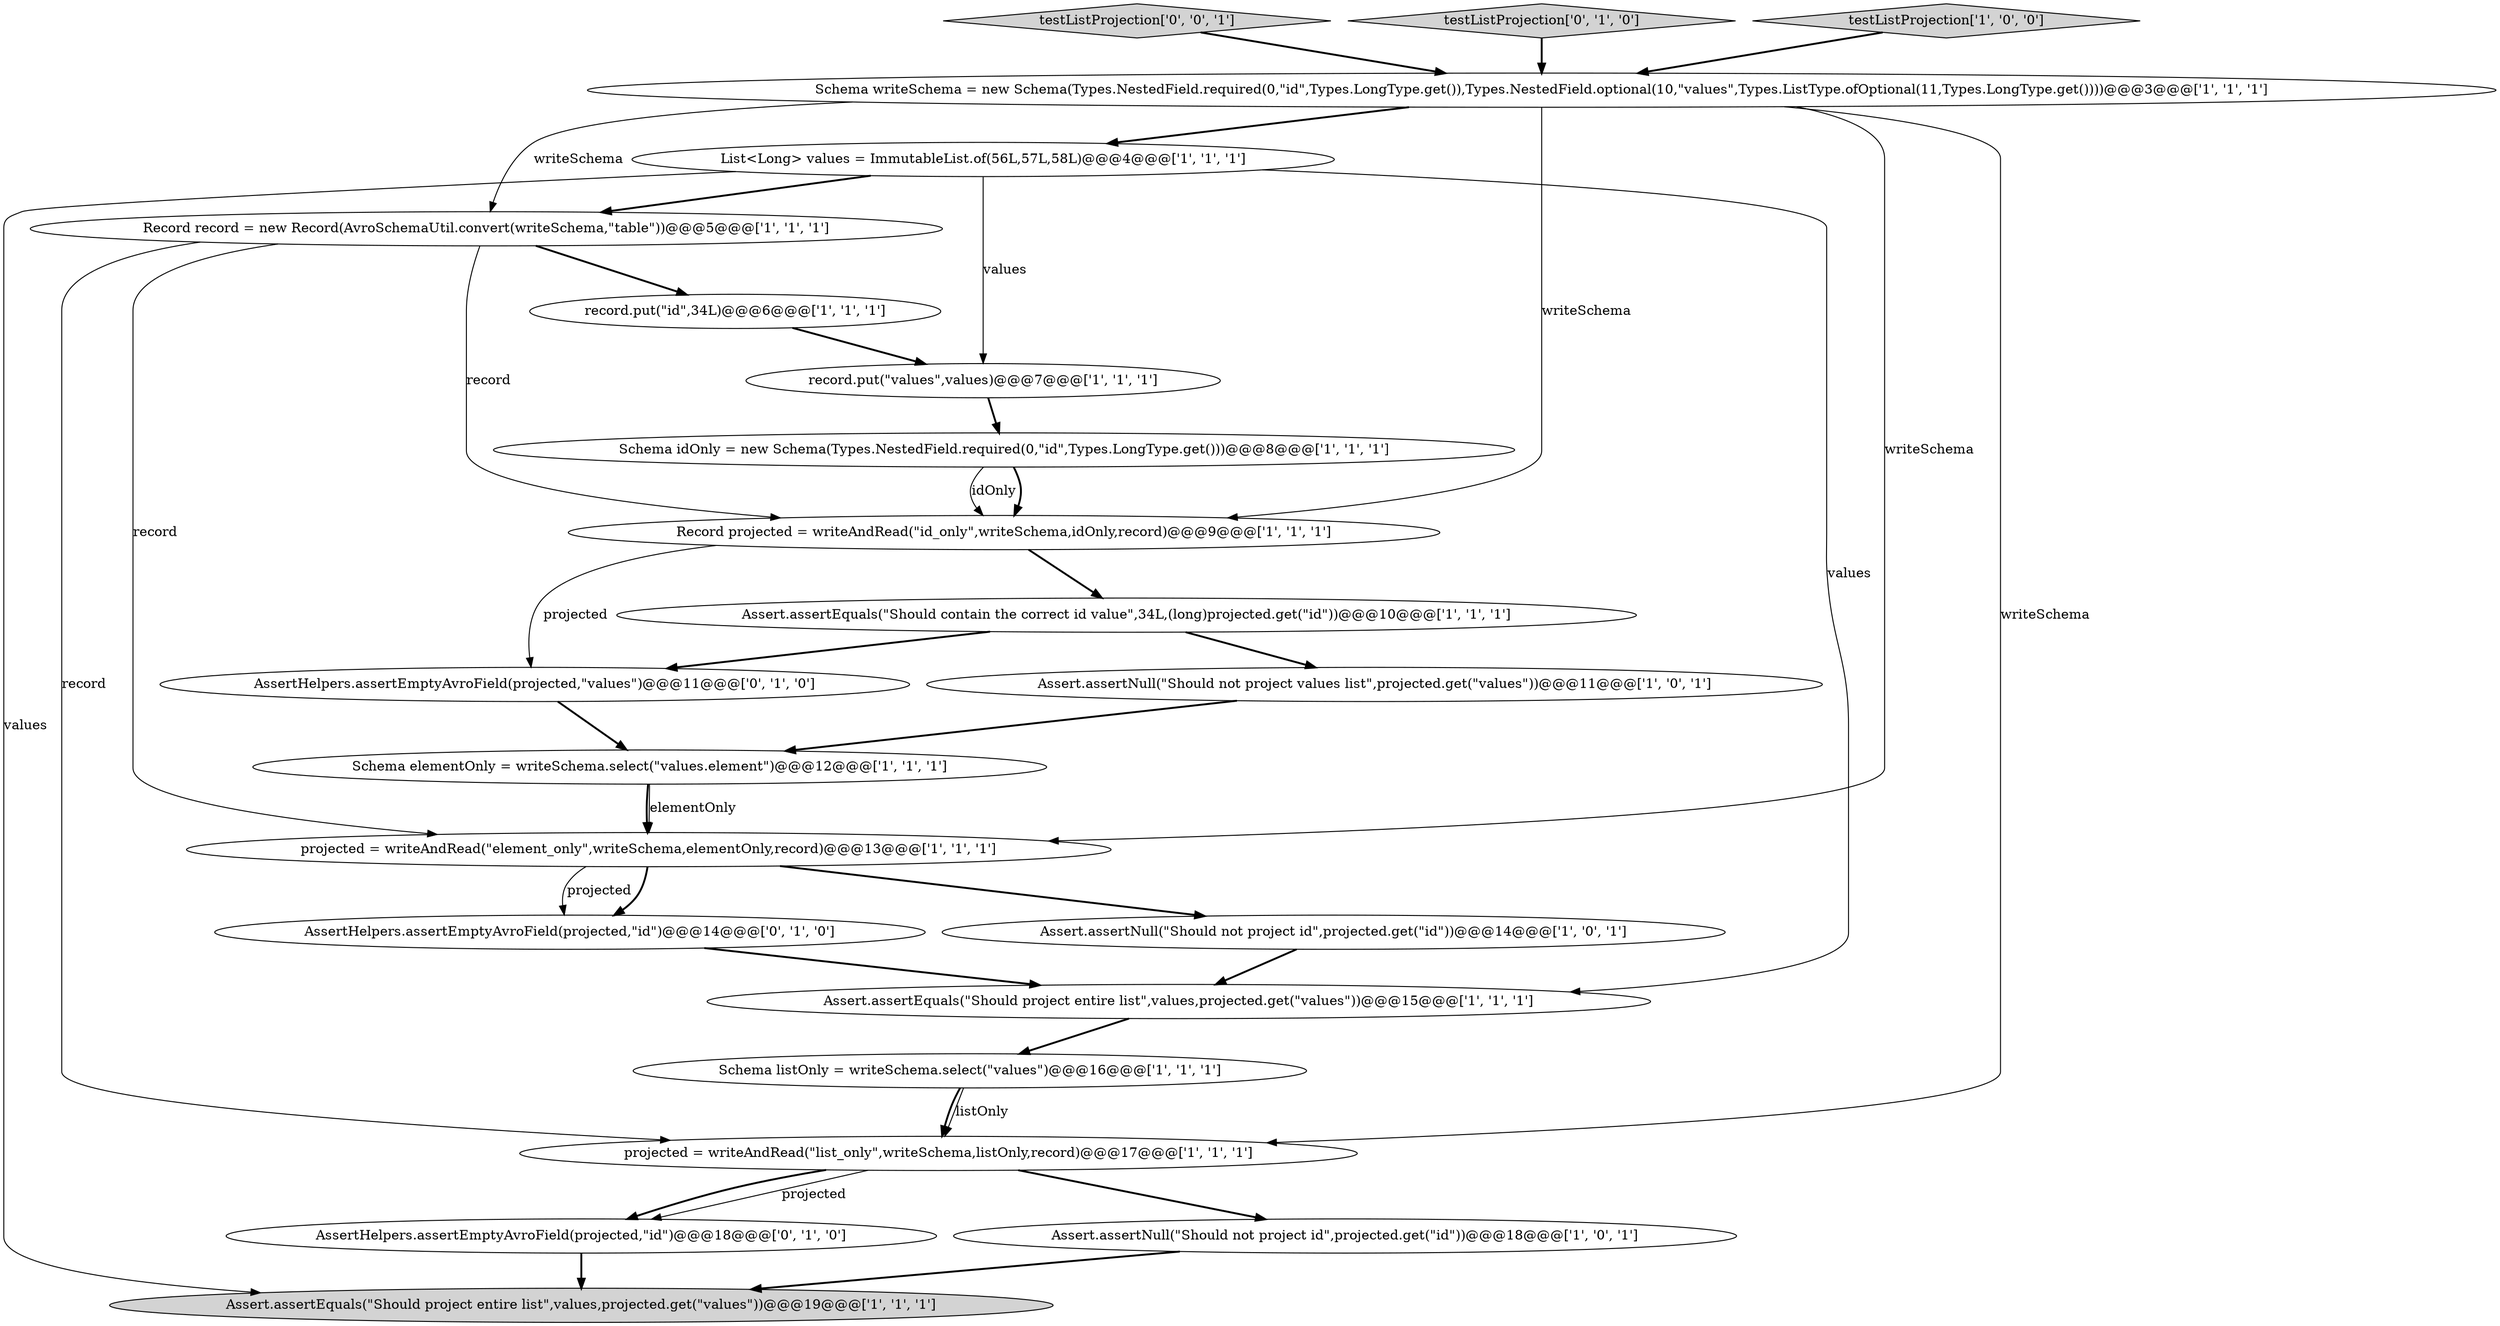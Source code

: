 digraph {
10 [style = filled, label = "Assert.assertEquals(\"Should project entire list\",values,projected.get(\"values\"))@@@19@@@['1', '1', '1']", fillcolor = lightgray, shape = ellipse image = "AAA0AAABBB1BBB"];
17 [style = filled, label = "Schema writeSchema = new Schema(Types.NestedField.required(0,\"id\",Types.LongType.get()),Types.NestedField.optional(10,\"values\",Types.ListType.ofOptional(11,Types.LongType.get())))@@@3@@@['1', '1', '1']", fillcolor = white, shape = ellipse image = "AAA0AAABBB1BBB"];
1 [style = filled, label = "Schema elementOnly = writeSchema.select(\"values.element\")@@@12@@@['1', '1', '1']", fillcolor = white, shape = ellipse image = "AAA0AAABBB1BBB"];
13 [style = filled, label = "record.put(\"id\",34L)@@@6@@@['1', '1', '1']", fillcolor = white, shape = ellipse image = "AAA0AAABBB1BBB"];
20 [style = filled, label = "AssertHelpers.assertEmptyAvroField(projected,\"values\")@@@11@@@['0', '1', '0']", fillcolor = white, shape = ellipse image = "AAA0AAABBB2BBB"];
12 [style = filled, label = "List<Long> values = ImmutableList.of(56L,57L,58L)@@@4@@@['1', '1', '1']", fillcolor = white, shape = ellipse image = "AAA0AAABBB1BBB"];
3 [style = filled, label = "Assert.assertNull(\"Should not project values list\",projected.get(\"values\"))@@@11@@@['1', '0', '1']", fillcolor = white, shape = ellipse image = "AAA0AAABBB1BBB"];
22 [style = filled, label = "testListProjection['0', '0', '1']", fillcolor = lightgray, shape = diamond image = "AAA0AAABBB3BBB"];
0 [style = filled, label = "Record projected = writeAndRead(\"id_only\",writeSchema,idOnly,record)@@@9@@@['1', '1', '1']", fillcolor = white, shape = ellipse image = "AAA0AAABBB1BBB"];
18 [style = filled, label = "testListProjection['0', '1', '0']", fillcolor = lightgray, shape = diamond image = "AAA0AAABBB2BBB"];
9 [style = filled, label = "Assert.assertNull(\"Should not project id\",projected.get(\"id\"))@@@14@@@['1', '0', '1']", fillcolor = white, shape = ellipse image = "AAA0AAABBB1BBB"];
14 [style = filled, label = "Assert.assertNull(\"Should not project id\",projected.get(\"id\"))@@@18@@@['1', '0', '1']", fillcolor = white, shape = ellipse image = "AAA0AAABBB1BBB"];
11 [style = filled, label = "projected = writeAndRead(\"list_only\",writeSchema,listOnly,record)@@@17@@@['1', '1', '1']", fillcolor = white, shape = ellipse image = "AAA0AAABBB1BBB"];
4 [style = filled, label = "Assert.assertEquals(\"Should project entire list\",values,projected.get(\"values\"))@@@15@@@['1', '1', '1']", fillcolor = white, shape = ellipse image = "AAA0AAABBB1BBB"];
5 [style = filled, label = "record.put(\"values\",values)@@@7@@@['1', '1', '1']", fillcolor = white, shape = ellipse image = "AAA0AAABBB1BBB"];
6 [style = filled, label = "Record record = new Record(AvroSchemaUtil.convert(writeSchema,\"table\"))@@@5@@@['1', '1', '1']", fillcolor = white, shape = ellipse image = "AAA0AAABBB1BBB"];
2 [style = filled, label = "testListProjection['1', '0', '0']", fillcolor = lightgray, shape = diamond image = "AAA0AAABBB1BBB"];
7 [style = filled, label = "Schema idOnly = new Schema(Types.NestedField.required(0,\"id\",Types.LongType.get()))@@@8@@@['1', '1', '1']", fillcolor = white, shape = ellipse image = "AAA0AAABBB1BBB"];
16 [style = filled, label = "Assert.assertEquals(\"Should contain the correct id value\",34L,(long)projected.get(\"id\"))@@@10@@@['1', '1', '1']", fillcolor = white, shape = ellipse image = "AAA0AAABBB1BBB"];
8 [style = filled, label = "Schema listOnly = writeSchema.select(\"values\")@@@16@@@['1', '1', '1']", fillcolor = white, shape = ellipse image = "AAA0AAABBB1BBB"];
19 [style = filled, label = "AssertHelpers.assertEmptyAvroField(projected,\"id\")@@@14@@@['0', '1', '0']", fillcolor = white, shape = ellipse image = "AAA0AAABBB2BBB"];
21 [style = filled, label = "AssertHelpers.assertEmptyAvroField(projected,\"id\")@@@18@@@['0', '1', '0']", fillcolor = white, shape = ellipse image = "AAA0AAABBB2BBB"];
15 [style = filled, label = "projected = writeAndRead(\"element_only\",writeSchema,elementOnly,record)@@@13@@@['1', '1', '1']", fillcolor = white, shape = ellipse image = "AAA0AAABBB1BBB"];
11->21 [style = solid, label="projected"];
17->15 [style = solid, label="writeSchema"];
6->0 [style = solid, label="record"];
5->7 [style = bold, label=""];
11->21 [style = bold, label=""];
15->9 [style = bold, label=""];
9->4 [style = bold, label=""];
12->5 [style = solid, label="values"];
15->19 [style = bold, label=""];
17->12 [style = bold, label=""];
6->13 [style = bold, label=""];
4->8 [style = bold, label=""];
22->17 [style = bold, label=""];
1->15 [style = solid, label="elementOnly"];
17->6 [style = solid, label="writeSchema"];
11->14 [style = bold, label=""];
20->1 [style = bold, label=""];
21->10 [style = bold, label=""];
3->1 [style = bold, label=""];
2->17 [style = bold, label=""];
12->4 [style = solid, label="values"];
8->11 [style = bold, label=""];
17->11 [style = solid, label="writeSchema"];
6->11 [style = solid, label="record"];
12->10 [style = solid, label="values"];
16->3 [style = bold, label=""];
17->0 [style = solid, label="writeSchema"];
7->0 [style = bold, label=""];
1->15 [style = bold, label=""];
19->4 [style = bold, label=""];
16->20 [style = bold, label=""];
6->15 [style = solid, label="record"];
0->20 [style = solid, label="projected"];
18->17 [style = bold, label=""];
15->19 [style = solid, label="projected"];
7->0 [style = solid, label="idOnly"];
14->10 [style = bold, label=""];
13->5 [style = bold, label=""];
12->6 [style = bold, label=""];
8->11 [style = solid, label="listOnly"];
0->16 [style = bold, label=""];
}

